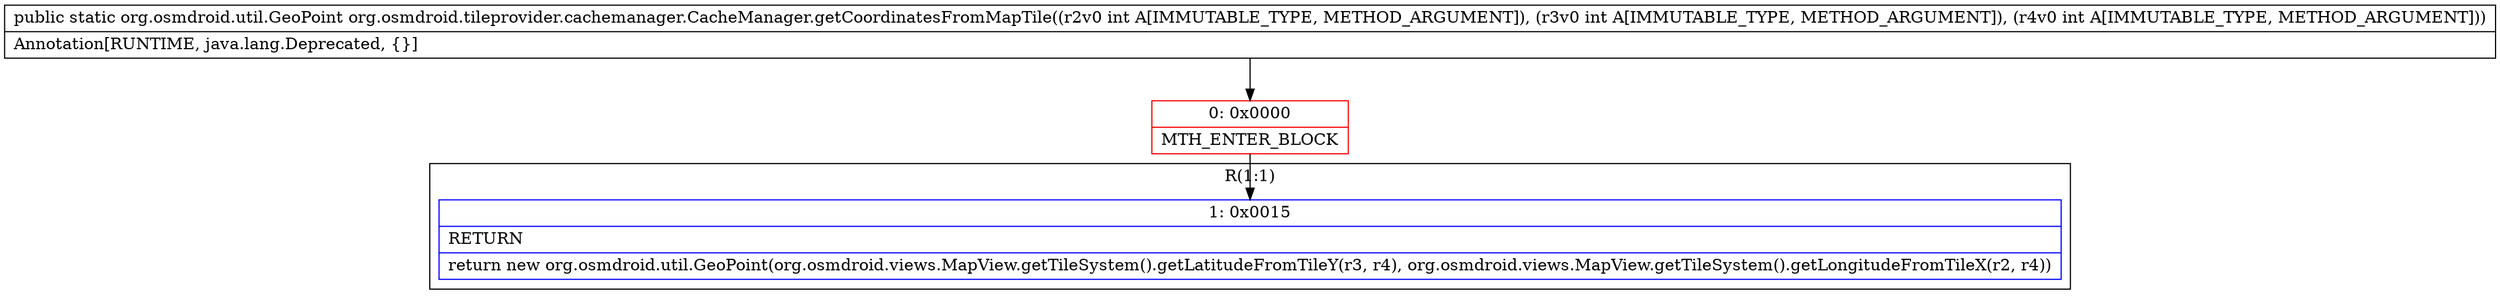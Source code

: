 digraph "CFG fororg.osmdroid.tileprovider.cachemanager.CacheManager.getCoordinatesFromMapTile(III)Lorg\/osmdroid\/util\/GeoPoint;" {
subgraph cluster_Region_494189688 {
label = "R(1:1)";
node [shape=record,color=blue];
Node_1 [shape=record,label="{1\:\ 0x0015|RETURN\l|return new org.osmdroid.util.GeoPoint(org.osmdroid.views.MapView.getTileSystem().getLatitudeFromTileY(r3, r4), org.osmdroid.views.MapView.getTileSystem().getLongitudeFromTileX(r2, r4))\l}"];
}
Node_0 [shape=record,color=red,label="{0\:\ 0x0000|MTH_ENTER_BLOCK\l}"];
MethodNode[shape=record,label="{public static org.osmdroid.util.GeoPoint org.osmdroid.tileprovider.cachemanager.CacheManager.getCoordinatesFromMapTile((r2v0 int A[IMMUTABLE_TYPE, METHOD_ARGUMENT]), (r3v0 int A[IMMUTABLE_TYPE, METHOD_ARGUMENT]), (r4v0 int A[IMMUTABLE_TYPE, METHOD_ARGUMENT]))  | Annotation[RUNTIME, java.lang.Deprecated, \{\}]\l}"];
MethodNode -> Node_0;
Node_0 -> Node_1;
}

